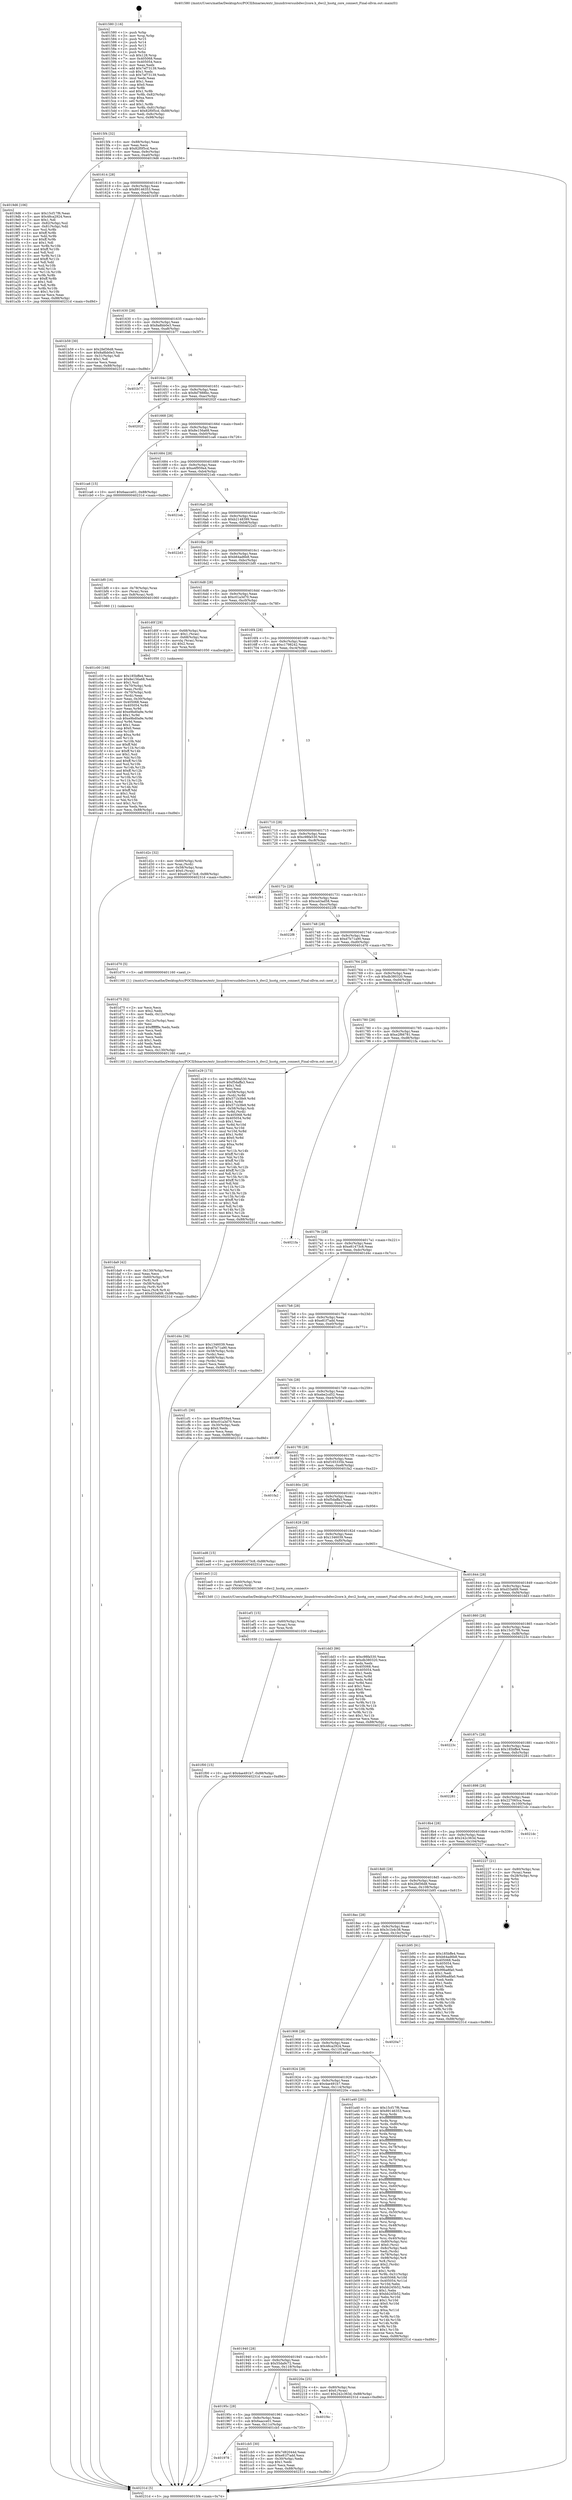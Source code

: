 digraph "0x401580" {
  label = "0x401580 (/mnt/c/Users/mathe/Desktop/tcc/POCII/binaries/extr_linuxdriversusbdwc2core.h_dwc2_hsotg_core_connect_Final-ollvm.out::main(0))"
  labelloc = "t"
  node[shape=record]

  Entry [label="",width=0.3,height=0.3,shape=circle,fillcolor=black,style=filled]
  "0x4015f4" [label="{
     0x4015f4 [32]\l
     | [instrs]\l
     &nbsp;&nbsp;0x4015f4 \<+6\>: mov -0x88(%rbp),%eax\l
     &nbsp;&nbsp;0x4015fa \<+2\>: mov %eax,%ecx\l
     &nbsp;&nbsp;0x4015fc \<+6\>: sub $0x82f0f5cd,%ecx\l
     &nbsp;&nbsp;0x401602 \<+6\>: mov %eax,-0x9c(%rbp)\l
     &nbsp;&nbsp;0x401608 \<+6\>: mov %ecx,-0xa0(%rbp)\l
     &nbsp;&nbsp;0x40160e \<+6\>: je 00000000004019d6 \<main+0x456\>\l
  }"]
  "0x4019d6" [label="{
     0x4019d6 [106]\l
     | [instrs]\l
     &nbsp;&nbsp;0x4019d6 \<+5\>: mov $0x15cf17f6,%eax\l
     &nbsp;&nbsp;0x4019db \<+5\>: mov $0x48ca2924,%ecx\l
     &nbsp;&nbsp;0x4019e0 \<+2\>: mov $0x1,%dl\l
     &nbsp;&nbsp;0x4019e2 \<+7\>: mov -0x82(%rbp),%sil\l
     &nbsp;&nbsp;0x4019e9 \<+7\>: mov -0x81(%rbp),%dil\l
     &nbsp;&nbsp;0x4019f0 \<+3\>: mov %sil,%r8b\l
     &nbsp;&nbsp;0x4019f3 \<+4\>: xor $0xff,%r8b\l
     &nbsp;&nbsp;0x4019f7 \<+3\>: mov %dil,%r9b\l
     &nbsp;&nbsp;0x4019fa \<+4\>: xor $0xff,%r9b\l
     &nbsp;&nbsp;0x4019fe \<+3\>: xor $0x1,%dl\l
     &nbsp;&nbsp;0x401a01 \<+3\>: mov %r8b,%r10b\l
     &nbsp;&nbsp;0x401a04 \<+4\>: and $0xff,%r10b\l
     &nbsp;&nbsp;0x401a08 \<+3\>: and %dl,%sil\l
     &nbsp;&nbsp;0x401a0b \<+3\>: mov %r9b,%r11b\l
     &nbsp;&nbsp;0x401a0e \<+4\>: and $0xff,%r11b\l
     &nbsp;&nbsp;0x401a12 \<+3\>: and %dl,%dil\l
     &nbsp;&nbsp;0x401a15 \<+3\>: or %sil,%r10b\l
     &nbsp;&nbsp;0x401a18 \<+3\>: or %dil,%r11b\l
     &nbsp;&nbsp;0x401a1b \<+3\>: xor %r11b,%r10b\l
     &nbsp;&nbsp;0x401a1e \<+3\>: or %r9b,%r8b\l
     &nbsp;&nbsp;0x401a21 \<+4\>: xor $0xff,%r8b\l
     &nbsp;&nbsp;0x401a25 \<+3\>: or $0x1,%dl\l
     &nbsp;&nbsp;0x401a28 \<+3\>: and %dl,%r8b\l
     &nbsp;&nbsp;0x401a2b \<+3\>: or %r8b,%r10b\l
     &nbsp;&nbsp;0x401a2e \<+4\>: test $0x1,%r10b\l
     &nbsp;&nbsp;0x401a32 \<+3\>: cmovne %ecx,%eax\l
     &nbsp;&nbsp;0x401a35 \<+6\>: mov %eax,-0x88(%rbp)\l
     &nbsp;&nbsp;0x401a3b \<+5\>: jmp 000000000040231d \<main+0xd9d\>\l
  }"]
  "0x401614" [label="{
     0x401614 [28]\l
     | [instrs]\l
     &nbsp;&nbsp;0x401614 \<+5\>: jmp 0000000000401619 \<main+0x99\>\l
     &nbsp;&nbsp;0x401619 \<+6\>: mov -0x9c(%rbp),%eax\l
     &nbsp;&nbsp;0x40161f \<+5\>: sub $0x89146353,%eax\l
     &nbsp;&nbsp;0x401624 \<+6\>: mov %eax,-0xa4(%rbp)\l
     &nbsp;&nbsp;0x40162a \<+6\>: je 0000000000401b59 \<main+0x5d9\>\l
  }"]
  "0x40231d" [label="{
     0x40231d [5]\l
     | [instrs]\l
     &nbsp;&nbsp;0x40231d \<+5\>: jmp 00000000004015f4 \<main+0x74\>\l
  }"]
  "0x401580" [label="{
     0x401580 [116]\l
     | [instrs]\l
     &nbsp;&nbsp;0x401580 \<+1\>: push %rbp\l
     &nbsp;&nbsp;0x401581 \<+3\>: mov %rsp,%rbp\l
     &nbsp;&nbsp;0x401584 \<+2\>: push %r15\l
     &nbsp;&nbsp;0x401586 \<+2\>: push %r14\l
     &nbsp;&nbsp;0x401588 \<+2\>: push %r13\l
     &nbsp;&nbsp;0x40158a \<+2\>: push %r12\l
     &nbsp;&nbsp;0x40158c \<+1\>: push %rbx\l
     &nbsp;&nbsp;0x40158d \<+7\>: sub $0x128,%rsp\l
     &nbsp;&nbsp;0x401594 \<+7\>: mov 0x405068,%eax\l
     &nbsp;&nbsp;0x40159b \<+7\>: mov 0x405054,%ecx\l
     &nbsp;&nbsp;0x4015a2 \<+2\>: mov %eax,%edx\l
     &nbsp;&nbsp;0x4015a4 \<+6\>: add $0x7ef73139,%edx\l
     &nbsp;&nbsp;0x4015aa \<+3\>: sub $0x1,%edx\l
     &nbsp;&nbsp;0x4015ad \<+6\>: sub $0x7ef73139,%edx\l
     &nbsp;&nbsp;0x4015b3 \<+3\>: imul %edx,%eax\l
     &nbsp;&nbsp;0x4015b6 \<+3\>: and $0x1,%eax\l
     &nbsp;&nbsp;0x4015b9 \<+3\>: cmp $0x0,%eax\l
     &nbsp;&nbsp;0x4015bc \<+4\>: sete %r8b\l
     &nbsp;&nbsp;0x4015c0 \<+4\>: and $0x1,%r8b\l
     &nbsp;&nbsp;0x4015c4 \<+7\>: mov %r8b,-0x82(%rbp)\l
     &nbsp;&nbsp;0x4015cb \<+3\>: cmp $0xa,%ecx\l
     &nbsp;&nbsp;0x4015ce \<+4\>: setl %r8b\l
     &nbsp;&nbsp;0x4015d2 \<+4\>: and $0x1,%r8b\l
     &nbsp;&nbsp;0x4015d6 \<+7\>: mov %r8b,-0x81(%rbp)\l
     &nbsp;&nbsp;0x4015dd \<+10\>: movl $0x82f0f5cd,-0x88(%rbp)\l
     &nbsp;&nbsp;0x4015e7 \<+6\>: mov %edi,-0x8c(%rbp)\l
     &nbsp;&nbsp;0x4015ed \<+7\>: mov %rsi,-0x98(%rbp)\l
  }"]
  Exit [label="",width=0.3,height=0.3,shape=circle,fillcolor=black,style=filled,peripheries=2]
  "0x401b59" [label="{
     0x401b59 [30]\l
     | [instrs]\l
     &nbsp;&nbsp;0x401b59 \<+5\>: mov $0x2fef36d8,%eax\l
     &nbsp;&nbsp;0x401b5e \<+5\>: mov $0x8a8bb0e3,%ecx\l
     &nbsp;&nbsp;0x401b63 \<+3\>: mov -0x31(%rbp),%dl\l
     &nbsp;&nbsp;0x401b66 \<+3\>: test $0x1,%dl\l
     &nbsp;&nbsp;0x401b69 \<+3\>: cmovne %ecx,%eax\l
     &nbsp;&nbsp;0x401b6c \<+6\>: mov %eax,-0x88(%rbp)\l
     &nbsp;&nbsp;0x401b72 \<+5\>: jmp 000000000040231d \<main+0xd9d\>\l
  }"]
  "0x401630" [label="{
     0x401630 [28]\l
     | [instrs]\l
     &nbsp;&nbsp;0x401630 \<+5\>: jmp 0000000000401635 \<main+0xb5\>\l
     &nbsp;&nbsp;0x401635 \<+6\>: mov -0x9c(%rbp),%eax\l
     &nbsp;&nbsp;0x40163b \<+5\>: sub $0x8a8bb0e3,%eax\l
     &nbsp;&nbsp;0x401640 \<+6\>: mov %eax,-0xa8(%rbp)\l
     &nbsp;&nbsp;0x401646 \<+6\>: je 0000000000401b77 \<main+0x5f7\>\l
  }"]
  "0x401f00" [label="{
     0x401f00 [15]\l
     | [instrs]\l
     &nbsp;&nbsp;0x401f00 \<+10\>: movl $0x4ae491b7,-0x88(%rbp)\l
     &nbsp;&nbsp;0x401f0a \<+5\>: jmp 000000000040231d \<main+0xd9d\>\l
  }"]
  "0x401b77" [label="{
     0x401b77\l
  }", style=dashed]
  "0x40164c" [label="{
     0x40164c [28]\l
     | [instrs]\l
     &nbsp;&nbsp;0x40164c \<+5\>: jmp 0000000000401651 \<main+0xd1\>\l
     &nbsp;&nbsp;0x401651 \<+6\>: mov -0x9c(%rbp),%eax\l
     &nbsp;&nbsp;0x401657 \<+5\>: sub $0x8d7888bc,%eax\l
     &nbsp;&nbsp;0x40165c \<+6\>: mov %eax,-0xac(%rbp)\l
     &nbsp;&nbsp;0x401662 \<+6\>: je 000000000040202f \<main+0xaaf\>\l
  }"]
  "0x401ef1" [label="{
     0x401ef1 [15]\l
     | [instrs]\l
     &nbsp;&nbsp;0x401ef1 \<+4\>: mov -0x60(%rbp),%rax\l
     &nbsp;&nbsp;0x401ef5 \<+3\>: mov (%rax),%rax\l
     &nbsp;&nbsp;0x401ef8 \<+3\>: mov %rax,%rdi\l
     &nbsp;&nbsp;0x401efb \<+5\>: call 0000000000401030 \<free@plt\>\l
     | [calls]\l
     &nbsp;&nbsp;0x401030 \{1\} (unknown)\l
  }"]
  "0x40202f" [label="{
     0x40202f\l
  }", style=dashed]
  "0x401668" [label="{
     0x401668 [28]\l
     | [instrs]\l
     &nbsp;&nbsp;0x401668 \<+5\>: jmp 000000000040166d \<main+0xed\>\l
     &nbsp;&nbsp;0x40166d \<+6\>: mov -0x9c(%rbp),%eax\l
     &nbsp;&nbsp;0x401673 \<+5\>: sub $0x8e156a68,%eax\l
     &nbsp;&nbsp;0x401678 \<+6\>: mov %eax,-0xb0(%rbp)\l
     &nbsp;&nbsp;0x40167e \<+6\>: je 0000000000401ca6 \<main+0x726\>\l
  }"]
  "0x401da9" [label="{
     0x401da9 [42]\l
     | [instrs]\l
     &nbsp;&nbsp;0x401da9 \<+6\>: mov -0x130(%rbp),%ecx\l
     &nbsp;&nbsp;0x401daf \<+3\>: imul %eax,%ecx\l
     &nbsp;&nbsp;0x401db2 \<+4\>: mov -0x60(%rbp),%r8\l
     &nbsp;&nbsp;0x401db6 \<+3\>: mov (%r8),%r8\l
     &nbsp;&nbsp;0x401db9 \<+4\>: mov -0x58(%rbp),%r9\l
     &nbsp;&nbsp;0x401dbd \<+3\>: movslq (%r9),%r9\l
     &nbsp;&nbsp;0x401dc0 \<+4\>: mov %ecx,(%r8,%r9,4)\l
     &nbsp;&nbsp;0x401dc4 \<+10\>: movl $0xd33afd9,-0x88(%rbp)\l
     &nbsp;&nbsp;0x401dce \<+5\>: jmp 000000000040231d \<main+0xd9d\>\l
  }"]
  "0x401ca6" [label="{
     0x401ca6 [15]\l
     | [instrs]\l
     &nbsp;&nbsp;0x401ca6 \<+10\>: movl $0x6aacce01,-0x88(%rbp)\l
     &nbsp;&nbsp;0x401cb0 \<+5\>: jmp 000000000040231d \<main+0xd9d\>\l
  }"]
  "0x401684" [label="{
     0x401684 [28]\l
     | [instrs]\l
     &nbsp;&nbsp;0x401684 \<+5\>: jmp 0000000000401689 \<main+0x109\>\l
     &nbsp;&nbsp;0x401689 \<+6\>: mov -0x9c(%rbp),%eax\l
     &nbsp;&nbsp;0x40168f \<+5\>: sub $0xa4f959a4,%eax\l
     &nbsp;&nbsp;0x401694 \<+6\>: mov %eax,-0xb4(%rbp)\l
     &nbsp;&nbsp;0x40169a \<+6\>: je 00000000004021eb \<main+0xc6b\>\l
  }"]
  "0x401d75" [label="{
     0x401d75 [52]\l
     | [instrs]\l
     &nbsp;&nbsp;0x401d75 \<+2\>: xor %ecx,%ecx\l
     &nbsp;&nbsp;0x401d77 \<+5\>: mov $0x2,%edx\l
     &nbsp;&nbsp;0x401d7c \<+6\>: mov %edx,-0x12c(%rbp)\l
     &nbsp;&nbsp;0x401d82 \<+1\>: cltd\l
     &nbsp;&nbsp;0x401d83 \<+6\>: mov -0x12c(%rbp),%esi\l
     &nbsp;&nbsp;0x401d89 \<+2\>: idiv %esi\l
     &nbsp;&nbsp;0x401d8b \<+6\>: imul $0xfffffffe,%edx,%edx\l
     &nbsp;&nbsp;0x401d91 \<+2\>: mov %ecx,%edi\l
     &nbsp;&nbsp;0x401d93 \<+2\>: sub %edx,%edi\l
     &nbsp;&nbsp;0x401d95 \<+2\>: mov %ecx,%edx\l
     &nbsp;&nbsp;0x401d97 \<+3\>: sub $0x1,%edx\l
     &nbsp;&nbsp;0x401d9a \<+2\>: add %edx,%edi\l
     &nbsp;&nbsp;0x401d9c \<+2\>: sub %edi,%ecx\l
     &nbsp;&nbsp;0x401d9e \<+6\>: mov %ecx,-0x130(%rbp)\l
     &nbsp;&nbsp;0x401da4 \<+5\>: call 0000000000401160 \<next_i\>\l
     | [calls]\l
     &nbsp;&nbsp;0x401160 \{1\} (/mnt/c/Users/mathe/Desktop/tcc/POCII/binaries/extr_linuxdriversusbdwc2core.h_dwc2_hsotg_core_connect_Final-ollvm.out::next_i)\l
  }"]
  "0x4021eb" [label="{
     0x4021eb\l
  }", style=dashed]
  "0x4016a0" [label="{
     0x4016a0 [28]\l
     | [instrs]\l
     &nbsp;&nbsp;0x4016a0 \<+5\>: jmp 00000000004016a5 \<main+0x125\>\l
     &nbsp;&nbsp;0x4016a5 \<+6\>: mov -0x9c(%rbp),%eax\l
     &nbsp;&nbsp;0x4016ab \<+5\>: sub $0xb2148399,%eax\l
     &nbsp;&nbsp;0x4016b0 \<+6\>: mov %eax,-0xb8(%rbp)\l
     &nbsp;&nbsp;0x4016b6 \<+6\>: je 00000000004022d3 \<main+0xd53\>\l
  }"]
  "0x401d2c" [label="{
     0x401d2c [32]\l
     | [instrs]\l
     &nbsp;&nbsp;0x401d2c \<+4\>: mov -0x60(%rbp),%rdi\l
     &nbsp;&nbsp;0x401d30 \<+3\>: mov %rax,(%rdi)\l
     &nbsp;&nbsp;0x401d33 \<+4\>: mov -0x58(%rbp),%rax\l
     &nbsp;&nbsp;0x401d37 \<+6\>: movl $0x0,(%rax)\l
     &nbsp;&nbsp;0x401d3d \<+10\>: movl $0xe81473c8,-0x88(%rbp)\l
     &nbsp;&nbsp;0x401d47 \<+5\>: jmp 000000000040231d \<main+0xd9d\>\l
  }"]
  "0x4022d3" [label="{
     0x4022d3\l
  }", style=dashed]
  "0x4016bc" [label="{
     0x4016bc [28]\l
     | [instrs]\l
     &nbsp;&nbsp;0x4016bc \<+5\>: jmp 00000000004016c1 \<main+0x141\>\l
     &nbsp;&nbsp;0x4016c1 \<+6\>: mov -0x9c(%rbp),%eax\l
     &nbsp;&nbsp;0x4016c7 \<+5\>: sub $0xb64ad6b8,%eax\l
     &nbsp;&nbsp;0x4016cc \<+6\>: mov %eax,-0xbc(%rbp)\l
     &nbsp;&nbsp;0x4016d2 \<+6\>: je 0000000000401bf0 \<main+0x670\>\l
  }"]
  "0x401978" [label="{
     0x401978\l
  }", style=dashed]
  "0x401bf0" [label="{
     0x401bf0 [16]\l
     | [instrs]\l
     &nbsp;&nbsp;0x401bf0 \<+4\>: mov -0x78(%rbp),%rax\l
     &nbsp;&nbsp;0x401bf4 \<+3\>: mov (%rax),%rax\l
     &nbsp;&nbsp;0x401bf7 \<+4\>: mov 0x8(%rax),%rdi\l
     &nbsp;&nbsp;0x401bfb \<+5\>: call 0000000000401060 \<atoi@plt\>\l
     | [calls]\l
     &nbsp;&nbsp;0x401060 \{1\} (unknown)\l
  }"]
  "0x4016d8" [label="{
     0x4016d8 [28]\l
     | [instrs]\l
     &nbsp;&nbsp;0x4016d8 \<+5\>: jmp 00000000004016dd \<main+0x15d\>\l
     &nbsp;&nbsp;0x4016dd \<+6\>: mov -0x9c(%rbp),%eax\l
     &nbsp;&nbsp;0x4016e3 \<+5\>: sub $0xc01a3d70,%eax\l
     &nbsp;&nbsp;0x4016e8 \<+6\>: mov %eax,-0xc0(%rbp)\l
     &nbsp;&nbsp;0x4016ee \<+6\>: je 0000000000401d0f \<main+0x78f\>\l
  }"]
  "0x401cb5" [label="{
     0x401cb5 [30]\l
     | [instrs]\l
     &nbsp;&nbsp;0x401cb5 \<+5\>: mov $0x7d82044d,%eax\l
     &nbsp;&nbsp;0x401cba \<+5\>: mov $0xe81f7add,%ecx\l
     &nbsp;&nbsp;0x401cbf \<+3\>: mov -0x30(%rbp),%edx\l
     &nbsp;&nbsp;0x401cc2 \<+3\>: cmp $0x1,%edx\l
     &nbsp;&nbsp;0x401cc5 \<+3\>: cmovl %ecx,%eax\l
     &nbsp;&nbsp;0x401cc8 \<+6\>: mov %eax,-0x88(%rbp)\l
     &nbsp;&nbsp;0x401cce \<+5\>: jmp 000000000040231d \<main+0xd9d\>\l
  }"]
  "0x401d0f" [label="{
     0x401d0f [29]\l
     | [instrs]\l
     &nbsp;&nbsp;0x401d0f \<+4\>: mov -0x68(%rbp),%rax\l
     &nbsp;&nbsp;0x401d13 \<+6\>: movl $0x1,(%rax)\l
     &nbsp;&nbsp;0x401d19 \<+4\>: mov -0x68(%rbp),%rax\l
     &nbsp;&nbsp;0x401d1d \<+3\>: movslq (%rax),%rax\l
     &nbsp;&nbsp;0x401d20 \<+4\>: shl $0x2,%rax\l
     &nbsp;&nbsp;0x401d24 \<+3\>: mov %rax,%rdi\l
     &nbsp;&nbsp;0x401d27 \<+5\>: call 0000000000401050 \<malloc@plt\>\l
     | [calls]\l
     &nbsp;&nbsp;0x401050 \{1\} (unknown)\l
  }"]
  "0x4016f4" [label="{
     0x4016f4 [28]\l
     | [instrs]\l
     &nbsp;&nbsp;0x4016f4 \<+5\>: jmp 00000000004016f9 \<main+0x179\>\l
     &nbsp;&nbsp;0x4016f9 \<+6\>: mov -0x9c(%rbp),%eax\l
     &nbsp;&nbsp;0x4016ff \<+5\>: sub $0xc1798242,%eax\l
     &nbsp;&nbsp;0x401704 \<+6\>: mov %eax,-0xc4(%rbp)\l
     &nbsp;&nbsp;0x40170a \<+6\>: je 0000000000402085 \<main+0xb05\>\l
  }"]
  "0x40195c" [label="{
     0x40195c [28]\l
     | [instrs]\l
     &nbsp;&nbsp;0x40195c \<+5\>: jmp 0000000000401961 \<main+0x3e1\>\l
     &nbsp;&nbsp;0x401961 \<+6\>: mov -0x9c(%rbp),%eax\l
     &nbsp;&nbsp;0x401967 \<+5\>: sub $0x6aacce01,%eax\l
     &nbsp;&nbsp;0x40196c \<+6\>: mov %eax,-0x11c(%rbp)\l
     &nbsp;&nbsp;0x401972 \<+6\>: je 0000000000401cb5 \<main+0x735\>\l
  }"]
  "0x402085" [label="{
     0x402085\l
  }", style=dashed]
  "0x401710" [label="{
     0x401710 [28]\l
     | [instrs]\l
     &nbsp;&nbsp;0x401710 \<+5\>: jmp 0000000000401715 \<main+0x195\>\l
     &nbsp;&nbsp;0x401715 \<+6\>: mov -0x9c(%rbp),%eax\l
     &nbsp;&nbsp;0x40171b \<+5\>: sub $0xc98fa530,%eax\l
     &nbsp;&nbsp;0x401720 \<+6\>: mov %eax,-0xc8(%rbp)\l
     &nbsp;&nbsp;0x401726 \<+6\>: je 00000000004022b1 \<main+0xd31\>\l
  }"]
  "0x401f4c" [label="{
     0x401f4c\l
  }", style=dashed]
  "0x4022b1" [label="{
     0x4022b1\l
  }", style=dashed]
  "0x40172c" [label="{
     0x40172c [28]\l
     | [instrs]\l
     &nbsp;&nbsp;0x40172c \<+5\>: jmp 0000000000401731 \<main+0x1b1\>\l
     &nbsp;&nbsp;0x401731 \<+6\>: mov -0x9c(%rbp),%eax\l
     &nbsp;&nbsp;0x401737 \<+5\>: sub $0xca43ad58,%eax\l
     &nbsp;&nbsp;0x40173c \<+6\>: mov %eax,-0xcc(%rbp)\l
     &nbsp;&nbsp;0x401742 \<+6\>: je 00000000004022f8 \<main+0xd78\>\l
  }"]
  "0x401940" [label="{
     0x401940 [28]\l
     | [instrs]\l
     &nbsp;&nbsp;0x401940 \<+5\>: jmp 0000000000401945 \<main+0x3c5\>\l
     &nbsp;&nbsp;0x401945 \<+6\>: mov -0x9c(%rbp),%eax\l
     &nbsp;&nbsp;0x40194b \<+5\>: sub $0x55da9c72,%eax\l
     &nbsp;&nbsp;0x401950 \<+6\>: mov %eax,-0x118(%rbp)\l
     &nbsp;&nbsp;0x401956 \<+6\>: je 0000000000401f4c \<main+0x9cc\>\l
  }"]
  "0x4022f8" [label="{
     0x4022f8\l
  }", style=dashed]
  "0x401748" [label="{
     0x401748 [28]\l
     | [instrs]\l
     &nbsp;&nbsp;0x401748 \<+5\>: jmp 000000000040174d \<main+0x1cd\>\l
     &nbsp;&nbsp;0x40174d \<+6\>: mov -0x9c(%rbp),%eax\l
     &nbsp;&nbsp;0x401753 \<+5\>: sub $0xd7b71a90,%eax\l
     &nbsp;&nbsp;0x401758 \<+6\>: mov %eax,-0xd0(%rbp)\l
     &nbsp;&nbsp;0x40175e \<+6\>: je 0000000000401d70 \<main+0x7f0\>\l
  }"]
  "0x40220e" [label="{
     0x40220e [25]\l
     | [instrs]\l
     &nbsp;&nbsp;0x40220e \<+4\>: mov -0x80(%rbp),%rax\l
     &nbsp;&nbsp;0x402212 \<+6\>: movl $0x0,(%rax)\l
     &nbsp;&nbsp;0x402218 \<+10\>: movl $0x242c363d,-0x88(%rbp)\l
     &nbsp;&nbsp;0x402222 \<+5\>: jmp 000000000040231d \<main+0xd9d\>\l
  }"]
  "0x401d70" [label="{
     0x401d70 [5]\l
     | [instrs]\l
     &nbsp;&nbsp;0x401d70 \<+5\>: call 0000000000401160 \<next_i\>\l
     | [calls]\l
     &nbsp;&nbsp;0x401160 \{1\} (/mnt/c/Users/mathe/Desktop/tcc/POCII/binaries/extr_linuxdriversusbdwc2core.h_dwc2_hsotg_core_connect_Final-ollvm.out::next_i)\l
  }"]
  "0x401764" [label="{
     0x401764 [28]\l
     | [instrs]\l
     &nbsp;&nbsp;0x401764 \<+5\>: jmp 0000000000401769 \<main+0x1e9\>\l
     &nbsp;&nbsp;0x401769 \<+6\>: mov -0x9c(%rbp),%eax\l
     &nbsp;&nbsp;0x40176f \<+5\>: sub $0xdb380320,%eax\l
     &nbsp;&nbsp;0x401774 \<+6\>: mov %eax,-0xd4(%rbp)\l
     &nbsp;&nbsp;0x40177a \<+6\>: je 0000000000401e29 \<main+0x8a9\>\l
  }"]
  "0x401c00" [label="{
     0x401c00 [166]\l
     | [instrs]\l
     &nbsp;&nbsp;0x401c00 \<+5\>: mov $0x185bffe4,%ecx\l
     &nbsp;&nbsp;0x401c05 \<+5\>: mov $0x8e156a68,%edx\l
     &nbsp;&nbsp;0x401c0a \<+3\>: mov $0x1,%sil\l
     &nbsp;&nbsp;0x401c0d \<+4\>: mov -0x70(%rbp),%rdi\l
     &nbsp;&nbsp;0x401c11 \<+2\>: mov %eax,(%rdi)\l
     &nbsp;&nbsp;0x401c13 \<+4\>: mov -0x70(%rbp),%rdi\l
     &nbsp;&nbsp;0x401c17 \<+2\>: mov (%rdi),%eax\l
     &nbsp;&nbsp;0x401c19 \<+3\>: mov %eax,-0x30(%rbp)\l
     &nbsp;&nbsp;0x401c1c \<+7\>: mov 0x405068,%eax\l
     &nbsp;&nbsp;0x401c23 \<+8\>: mov 0x405054,%r8d\l
     &nbsp;&nbsp;0x401c2b \<+3\>: mov %eax,%r9d\l
     &nbsp;&nbsp;0x401c2e \<+7\>: add $0xe9bd0a9e,%r9d\l
     &nbsp;&nbsp;0x401c35 \<+4\>: sub $0x1,%r9d\l
     &nbsp;&nbsp;0x401c39 \<+7\>: sub $0xe9bd0a9e,%r9d\l
     &nbsp;&nbsp;0x401c40 \<+4\>: imul %r9d,%eax\l
     &nbsp;&nbsp;0x401c44 \<+3\>: and $0x1,%eax\l
     &nbsp;&nbsp;0x401c47 \<+3\>: cmp $0x0,%eax\l
     &nbsp;&nbsp;0x401c4a \<+4\>: sete %r10b\l
     &nbsp;&nbsp;0x401c4e \<+4\>: cmp $0xa,%r8d\l
     &nbsp;&nbsp;0x401c52 \<+4\>: setl %r11b\l
     &nbsp;&nbsp;0x401c56 \<+3\>: mov %r10b,%bl\l
     &nbsp;&nbsp;0x401c59 \<+3\>: xor $0xff,%bl\l
     &nbsp;&nbsp;0x401c5c \<+3\>: mov %r11b,%r14b\l
     &nbsp;&nbsp;0x401c5f \<+4\>: xor $0xff,%r14b\l
     &nbsp;&nbsp;0x401c63 \<+4\>: xor $0x1,%sil\l
     &nbsp;&nbsp;0x401c67 \<+3\>: mov %bl,%r15b\l
     &nbsp;&nbsp;0x401c6a \<+4\>: and $0xff,%r15b\l
     &nbsp;&nbsp;0x401c6e \<+3\>: and %sil,%r10b\l
     &nbsp;&nbsp;0x401c71 \<+3\>: mov %r14b,%r12b\l
     &nbsp;&nbsp;0x401c74 \<+4\>: and $0xff,%r12b\l
     &nbsp;&nbsp;0x401c78 \<+3\>: and %sil,%r11b\l
     &nbsp;&nbsp;0x401c7b \<+3\>: or %r10b,%r15b\l
     &nbsp;&nbsp;0x401c7e \<+3\>: or %r11b,%r12b\l
     &nbsp;&nbsp;0x401c81 \<+3\>: xor %r12b,%r15b\l
     &nbsp;&nbsp;0x401c84 \<+3\>: or %r14b,%bl\l
     &nbsp;&nbsp;0x401c87 \<+3\>: xor $0xff,%bl\l
     &nbsp;&nbsp;0x401c8a \<+4\>: or $0x1,%sil\l
     &nbsp;&nbsp;0x401c8e \<+3\>: and %sil,%bl\l
     &nbsp;&nbsp;0x401c91 \<+3\>: or %bl,%r15b\l
     &nbsp;&nbsp;0x401c94 \<+4\>: test $0x1,%r15b\l
     &nbsp;&nbsp;0x401c98 \<+3\>: cmovne %edx,%ecx\l
     &nbsp;&nbsp;0x401c9b \<+6\>: mov %ecx,-0x88(%rbp)\l
     &nbsp;&nbsp;0x401ca1 \<+5\>: jmp 000000000040231d \<main+0xd9d\>\l
  }"]
  "0x401e29" [label="{
     0x401e29 [173]\l
     | [instrs]\l
     &nbsp;&nbsp;0x401e29 \<+5\>: mov $0xc98fa530,%eax\l
     &nbsp;&nbsp;0x401e2e \<+5\>: mov $0xf5daffa3,%ecx\l
     &nbsp;&nbsp;0x401e33 \<+2\>: mov $0x1,%dl\l
     &nbsp;&nbsp;0x401e35 \<+2\>: xor %esi,%esi\l
     &nbsp;&nbsp;0x401e37 \<+4\>: mov -0x58(%rbp),%rdi\l
     &nbsp;&nbsp;0x401e3b \<+3\>: mov (%rdi),%r8d\l
     &nbsp;&nbsp;0x401e3e \<+7\>: add $0x571b3fe9,%r8d\l
     &nbsp;&nbsp;0x401e45 \<+4\>: add $0x1,%r8d\l
     &nbsp;&nbsp;0x401e49 \<+7\>: sub $0x571b3fe9,%r8d\l
     &nbsp;&nbsp;0x401e50 \<+4\>: mov -0x58(%rbp),%rdi\l
     &nbsp;&nbsp;0x401e54 \<+3\>: mov %r8d,(%rdi)\l
     &nbsp;&nbsp;0x401e57 \<+8\>: mov 0x405068,%r8d\l
     &nbsp;&nbsp;0x401e5f \<+8\>: mov 0x405054,%r9d\l
     &nbsp;&nbsp;0x401e67 \<+3\>: sub $0x1,%esi\l
     &nbsp;&nbsp;0x401e6a \<+3\>: mov %r8d,%r10d\l
     &nbsp;&nbsp;0x401e6d \<+3\>: add %esi,%r10d\l
     &nbsp;&nbsp;0x401e70 \<+4\>: imul %r10d,%r8d\l
     &nbsp;&nbsp;0x401e74 \<+4\>: and $0x1,%r8d\l
     &nbsp;&nbsp;0x401e78 \<+4\>: cmp $0x0,%r8d\l
     &nbsp;&nbsp;0x401e7c \<+4\>: sete %r11b\l
     &nbsp;&nbsp;0x401e80 \<+4\>: cmp $0xa,%r9d\l
     &nbsp;&nbsp;0x401e84 \<+3\>: setl %bl\l
     &nbsp;&nbsp;0x401e87 \<+3\>: mov %r11b,%r14b\l
     &nbsp;&nbsp;0x401e8a \<+4\>: xor $0xff,%r14b\l
     &nbsp;&nbsp;0x401e8e \<+3\>: mov %bl,%r15b\l
     &nbsp;&nbsp;0x401e91 \<+4\>: xor $0xff,%r15b\l
     &nbsp;&nbsp;0x401e95 \<+3\>: xor $0x1,%dl\l
     &nbsp;&nbsp;0x401e98 \<+3\>: mov %r14b,%r12b\l
     &nbsp;&nbsp;0x401e9b \<+4\>: and $0xff,%r12b\l
     &nbsp;&nbsp;0x401e9f \<+3\>: and %dl,%r11b\l
     &nbsp;&nbsp;0x401ea2 \<+3\>: mov %r15b,%r13b\l
     &nbsp;&nbsp;0x401ea5 \<+4\>: and $0xff,%r13b\l
     &nbsp;&nbsp;0x401ea9 \<+2\>: and %dl,%bl\l
     &nbsp;&nbsp;0x401eab \<+3\>: or %r11b,%r12b\l
     &nbsp;&nbsp;0x401eae \<+3\>: or %bl,%r13b\l
     &nbsp;&nbsp;0x401eb1 \<+3\>: xor %r13b,%r12b\l
     &nbsp;&nbsp;0x401eb4 \<+3\>: or %r15b,%r14b\l
     &nbsp;&nbsp;0x401eb7 \<+4\>: xor $0xff,%r14b\l
     &nbsp;&nbsp;0x401ebb \<+3\>: or $0x1,%dl\l
     &nbsp;&nbsp;0x401ebe \<+3\>: and %dl,%r14b\l
     &nbsp;&nbsp;0x401ec1 \<+3\>: or %r14b,%r12b\l
     &nbsp;&nbsp;0x401ec4 \<+4\>: test $0x1,%r12b\l
     &nbsp;&nbsp;0x401ec8 \<+3\>: cmovne %ecx,%eax\l
     &nbsp;&nbsp;0x401ecb \<+6\>: mov %eax,-0x88(%rbp)\l
     &nbsp;&nbsp;0x401ed1 \<+5\>: jmp 000000000040231d \<main+0xd9d\>\l
  }"]
  "0x401780" [label="{
     0x401780 [28]\l
     | [instrs]\l
     &nbsp;&nbsp;0x401780 \<+5\>: jmp 0000000000401785 \<main+0x205\>\l
     &nbsp;&nbsp;0x401785 \<+6\>: mov -0x9c(%rbp),%eax\l
     &nbsp;&nbsp;0x40178b \<+5\>: sub $0xe2f66781,%eax\l
     &nbsp;&nbsp;0x401790 \<+6\>: mov %eax,-0xd8(%rbp)\l
     &nbsp;&nbsp;0x401796 \<+6\>: je 00000000004021fa \<main+0xc7a\>\l
  }"]
  "0x401924" [label="{
     0x401924 [28]\l
     | [instrs]\l
     &nbsp;&nbsp;0x401924 \<+5\>: jmp 0000000000401929 \<main+0x3a9\>\l
     &nbsp;&nbsp;0x401929 \<+6\>: mov -0x9c(%rbp),%eax\l
     &nbsp;&nbsp;0x40192f \<+5\>: sub $0x4ae491b7,%eax\l
     &nbsp;&nbsp;0x401934 \<+6\>: mov %eax,-0x114(%rbp)\l
     &nbsp;&nbsp;0x40193a \<+6\>: je 000000000040220e \<main+0xc8e\>\l
  }"]
  "0x4021fa" [label="{
     0x4021fa\l
  }", style=dashed]
  "0x40179c" [label="{
     0x40179c [28]\l
     | [instrs]\l
     &nbsp;&nbsp;0x40179c \<+5\>: jmp 00000000004017a1 \<main+0x221\>\l
     &nbsp;&nbsp;0x4017a1 \<+6\>: mov -0x9c(%rbp),%eax\l
     &nbsp;&nbsp;0x4017a7 \<+5\>: sub $0xe81473c8,%eax\l
     &nbsp;&nbsp;0x4017ac \<+6\>: mov %eax,-0xdc(%rbp)\l
     &nbsp;&nbsp;0x4017b2 \<+6\>: je 0000000000401d4c \<main+0x7cc\>\l
  }"]
  "0x401a40" [label="{
     0x401a40 [281]\l
     | [instrs]\l
     &nbsp;&nbsp;0x401a40 \<+5\>: mov $0x15cf17f6,%eax\l
     &nbsp;&nbsp;0x401a45 \<+5\>: mov $0x89146353,%ecx\l
     &nbsp;&nbsp;0x401a4a \<+3\>: mov %rsp,%rdx\l
     &nbsp;&nbsp;0x401a4d \<+4\>: add $0xfffffffffffffff0,%rdx\l
     &nbsp;&nbsp;0x401a51 \<+3\>: mov %rdx,%rsp\l
     &nbsp;&nbsp;0x401a54 \<+4\>: mov %rdx,-0x80(%rbp)\l
     &nbsp;&nbsp;0x401a58 \<+3\>: mov %rsp,%rdx\l
     &nbsp;&nbsp;0x401a5b \<+4\>: add $0xfffffffffffffff0,%rdx\l
     &nbsp;&nbsp;0x401a5f \<+3\>: mov %rdx,%rsp\l
     &nbsp;&nbsp;0x401a62 \<+3\>: mov %rsp,%rsi\l
     &nbsp;&nbsp;0x401a65 \<+4\>: add $0xfffffffffffffff0,%rsi\l
     &nbsp;&nbsp;0x401a69 \<+3\>: mov %rsi,%rsp\l
     &nbsp;&nbsp;0x401a6c \<+4\>: mov %rsi,-0x78(%rbp)\l
     &nbsp;&nbsp;0x401a70 \<+3\>: mov %rsp,%rsi\l
     &nbsp;&nbsp;0x401a73 \<+4\>: add $0xfffffffffffffff0,%rsi\l
     &nbsp;&nbsp;0x401a77 \<+3\>: mov %rsi,%rsp\l
     &nbsp;&nbsp;0x401a7a \<+4\>: mov %rsi,-0x70(%rbp)\l
     &nbsp;&nbsp;0x401a7e \<+3\>: mov %rsp,%rsi\l
     &nbsp;&nbsp;0x401a81 \<+4\>: add $0xfffffffffffffff0,%rsi\l
     &nbsp;&nbsp;0x401a85 \<+3\>: mov %rsi,%rsp\l
     &nbsp;&nbsp;0x401a88 \<+4\>: mov %rsi,-0x68(%rbp)\l
     &nbsp;&nbsp;0x401a8c \<+3\>: mov %rsp,%rsi\l
     &nbsp;&nbsp;0x401a8f \<+4\>: add $0xfffffffffffffff0,%rsi\l
     &nbsp;&nbsp;0x401a93 \<+3\>: mov %rsi,%rsp\l
     &nbsp;&nbsp;0x401a96 \<+4\>: mov %rsi,-0x60(%rbp)\l
     &nbsp;&nbsp;0x401a9a \<+3\>: mov %rsp,%rsi\l
     &nbsp;&nbsp;0x401a9d \<+4\>: add $0xfffffffffffffff0,%rsi\l
     &nbsp;&nbsp;0x401aa1 \<+3\>: mov %rsi,%rsp\l
     &nbsp;&nbsp;0x401aa4 \<+4\>: mov %rsi,-0x58(%rbp)\l
     &nbsp;&nbsp;0x401aa8 \<+3\>: mov %rsp,%rsi\l
     &nbsp;&nbsp;0x401aab \<+4\>: add $0xfffffffffffffff0,%rsi\l
     &nbsp;&nbsp;0x401aaf \<+3\>: mov %rsi,%rsp\l
     &nbsp;&nbsp;0x401ab2 \<+4\>: mov %rsi,-0x50(%rbp)\l
     &nbsp;&nbsp;0x401ab6 \<+3\>: mov %rsp,%rsi\l
     &nbsp;&nbsp;0x401ab9 \<+4\>: add $0xfffffffffffffff0,%rsi\l
     &nbsp;&nbsp;0x401abd \<+3\>: mov %rsi,%rsp\l
     &nbsp;&nbsp;0x401ac0 \<+4\>: mov %rsi,-0x48(%rbp)\l
     &nbsp;&nbsp;0x401ac4 \<+3\>: mov %rsp,%rsi\l
     &nbsp;&nbsp;0x401ac7 \<+4\>: add $0xfffffffffffffff0,%rsi\l
     &nbsp;&nbsp;0x401acb \<+3\>: mov %rsi,%rsp\l
     &nbsp;&nbsp;0x401ace \<+4\>: mov %rsi,-0x40(%rbp)\l
     &nbsp;&nbsp;0x401ad2 \<+4\>: mov -0x80(%rbp),%rsi\l
     &nbsp;&nbsp;0x401ad6 \<+6\>: movl $0x0,(%rsi)\l
     &nbsp;&nbsp;0x401adc \<+6\>: mov -0x8c(%rbp),%edi\l
     &nbsp;&nbsp;0x401ae2 \<+2\>: mov %edi,(%rdx)\l
     &nbsp;&nbsp;0x401ae4 \<+4\>: mov -0x78(%rbp),%rsi\l
     &nbsp;&nbsp;0x401ae8 \<+7\>: mov -0x98(%rbp),%r8\l
     &nbsp;&nbsp;0x401aef \<+3\>: mov %r8,(%rsi)\l
     &nbsp;&nbsp;0x401af2 \<+3\>: cmpl $0x2,(%rdx)\l
     &nbsp;&nbsp;0x401af5 \<+4\>: setne %r9b\l
     &nbsp;&nbsp;0x401af9 \<+4\>: and $0x1,%r9b\l
     &nbsp;&nbsp;0x401afd \<+4\>: mov %r9b,-0x31(%rbp)\l
     &nbsp;&nbsp;0x401b01 \<+8\>: mov 0x405068,%r10d\l
     &nbsp;&nbsp;0x401b09 \<+8\>: mov 0x405054,%r11d\l
     &nbsp;&nbsp;0x401b11 \<+3\>: mov %r10d,%ebx\l
     &nbsp;&nbsp;0x401b14 \<+6\>: add $0xbb245b52,%ebx\l
     &nbsp;&nbsp;0x401b1a \<+3\>: sub $0x1,%ebx\l
     &nbsp;&nbsp;0x401b1d \<+6\>: sub $0xbb245b52,%ebx\l
     &nbsp;&nbsp;0x401b23 \<+4\>: imul %ebx,%r10d\l
     &nbsp;&nbsp;0x401b27 \<+4\>: and $0x1,%r10d\l
     &nbsp;&nbsp;0x401b2b \<+4\>: cmp $0x0,%r10d\l
     &nbsp;&nbsp;0x401b2f \<+4\>: sete %r9b\l
     &nbsp;&nbsp;0x401b33 \<+4\>: cmp $0xa,%r11d\l
     &nbsp;&nbsp;0x401b37 \<+4\>: setl %r14b\l
     &nbsp;&nbsp;0x401b3b \<+3\>: mov %r9b,%r15b\l
     &nbsp;&nbsp;0x401b3e \<+3\>: and %r14b,%r15b\l
     &nbsp;&nbsp;0x401b41 \<+3\>: xor %r14b,%r9b\l
     &nbsp;&nbsp;0x401b44 \<+3\>: or %r9b,%r15b\l
     &nbsp;&nbsp;0x401b47 \<+4\>: test $0x1,%r15b\l
     &nbsp;&nbsp;0x401b4b \<+3\>: cmovne %ecx,%eax\l
     &nbsp;&nbsp;0x401b4e \<+6\>: mov %eax,-0x88(%rbp)\l
     &nbsp;&nbsp;0x401b54 \<+5\>: jmp 000000000040231d \<main+0xd9d\>\l
  }"]
  "0x401d4c" [label="{
     0x401d4c [36]\l
     | [instrs]\l
     &nbsp;&nbsp;0x401d4c \<+5\>: mov $0x1346039,%eax\l
     &nbsp;&nbsp;0x401d51 \<+5\>: mov $0xd7b71a90,%ecx\l
     &nbsp;&nbsp;0x401d56 \<+4\>: mov -0x58(%rbp),%rdx\l
     &nbsp;&nbsp;0x401d5a \<+2\>: mov (%rdx),%esi\l
     &nbsp;&nbsp;0x401d5c \<+4\>: mov -0x68(%rbp),%rdx\l
     &nbsp;&nbsp;0x401d60 \<+2\>: cmp (%rdx),%esi\l
     &nbsp;&nbsp;0x401d62 \<+3\>: cmovl %ecx,%eax\l
     &nbsp;&nbsp;0x401d65 \<+6\>: mov %eax,-0x88(%rbp)\l
     &nbsp;&nbsp;0x401d6b \<+5\>: jmp 000000000040231d \<main+0xd9d\>\l
  }"]
  "0x4017b8" [label="{
     0x4017b8 [28]\l
     | [instrs]\l
     &nbsp;&nbsp;0x4017b8 \<+5\>: jmp 00000000004017bd \<main+0x23d\>\l
     &nbsp;&nbsp;0x4017bd \<+6\>: mov -0x9c(%rbp),%eax\l
     &nbsp;&nbsp;0x4017c3 \<+5\>: sub $0xe81f7add,%eax\l
     &nbsp;&nbsp;0x4017c8 \<+6\>: mov %eax,-0xe0(%rbp)\l
     &nbsp;&nbsp;0x4017ce \<+6\>: je 0000000000401cf1 \<main+0x771\>\l
  }"]
  "0x401908" [label="{
     0x401908 [28]\l
     | [instrs]\l
     &nbsp;&nbsp;0x401908 \<+5\>: jmp 000000000040190d \<main+0x38d\>\l
     &nbsp;&nbsp;0x40190d \<+6\>: mov -0x9c(%rbp),%eax\l
     &nbsp;&nbsp;0x401913 \<+5\>: sub $0x48ca2924,%eax\l
     &nbsp;&nbsp;0x401918 \<+6\>: mov %eax,-0x110(%rbp)\l
     &nbsp;&nbsp;0x40191e \<+6\>: je 0000000000401a40 \<main+0x4c0\>\l
  }"]
  "0x401cf1" [label="{
     0x401cf1 [30]\l
     | [instrs]\l
     &nbsp;&nbsp;0x401cf1 \<+5\>: mov $0xa4f959a4,%eax\l
     &nbsp;&nbsp;0x401cf6 \<+5\>: mov $0xc01a3d70,%ecx\l
     &nbsp;&nbsp;0x401cfb \<+3\>: mov -0x30(%rbp),%edx\l
     &nbsp;&nbsp;0x401cfe \<+3\>: cmp $0x0,%edx\l
     &nbsp;&nbsp;0x401d01 \<+3\>: cmove %ecx,%eax\l
     &nbsp;&nbsp;0x401d04 \<+6\>: mov %eax,-0x88(%rbp)\l
     &nbsp;&nbsp;0x401d0a \<+5\>: jmp 000000000040231d \<main+0xd9d\>\l
  }"]
  "0x4017d4" [label="{
     0x4017d4 [28]\l
     | [instrs]\l
     &nbsp;&nbsp;0x4017d4 \<+5\>: jmp 00000000004017d9 \<main+0x259\>\l
     &nbsp;&nbsp;0x4017d9 \<+6\>: mov -0x9c(%rbp),%eax\l
     &nbsp;&nbsp;0x4017df \<+5\>: sub $0xebe2cd52,%eax\l
     &nbsp;&nbsp;0x4017e4 \<+6\>: mov %eax,-0xe4(%rbp)\l
     &nbsp;&nbsp;0x4017ea \<+6\>: je 0000000000401f0f \<main+0x98f\>\l
  }"]
  "0x4020a7" [label="{
     0x4020a7\l
  }", style=dashed]
  "0x401f0f" [label="{
     0x401f0f\l
  }", style=dashed]
  "0x4017f0" [label="{
     0x4017f0 [28]\l
     | [instrs]\l
     &nbsp;&nbsp;0x4017f0 \<+5\>: jmp 00000000004017f5 \<main+0x275\>\l
     &nbsp;&nbsp;0x4017f5 \<+6\>: mov -0x9c(%rbp),%eax\l
     &nbsp;&nbsp;0x4017fb \<+5\>: sub $0xf165335b,%eax\l
     &nbsp;&nbsp;0x401800 \<+6\>: mov %eax,-0xe8(%rbp)\l
     &nbsp;&nbsp;0x401806 \<+6\>: je 0000000000401fa2 \<main+0xa22\>\l
  }"]
  "0x4018ec" [label="{
     0x4018ec [28]\l
     | [instrs]\l
     &nbsp;&nbsp;0x4018ec \<+5\>: jmp 00000000004018f1 \<main+0x371\>\l
     &nbsp;&nbsp;0x4018f1 \<+6\>: mov -0x9c(%rbp),%eax\l
     &nbsp;&nbsp;0x4018f7 \<+5\>: sub $0x3c1b4c38,%eax\l
     &nbsp;&nbsp;0x4018fc \<+6\>: mov %eax,-0x10c(%rbp)\l
     &nbsp;&nbsp;0x401902 \<+6\>: je 00000000004020a7 \<main+0xb27\>\l
  }"]
  "0x401fa2" [label="{
     0x401fa2\l
  }", style=dashed]
  "0x40180c" [label="{
     0x40180c [28]\l
     | [instrs]\l
     &nbsp;&nbsp;0x40180c \<+5\>: jmp 0000000000401811 \<main+0x291\>\l
     &nbsp;&nbsp;0x401811 \<+6\>: mov -0x9c(%rbp),%eax\l
     &nbsp;&nbsp;0x401817 \<+5\>: sub $0xf5daffa3,%eax\l
     &nbsp;&nbsp;0x40181c \<+6\>: mov %eax,-0xec(%rbp)\l
     &nbsp;&nbsp;0x401822 \<+6\>: je 0000000000401ed6 \<main+0x956\>\l
  }"]
  "0x401b95" [label="{
     0x401b95 [91]\l
     | [instrs]\l
     &nbsp;&nbsp;0x401b95 \<+5\>: mov $0x185bffe4,%eax\l
     &nbsp;&nbsp;0x401b9a \<+5\>: mov $0xb64ad6b8,%ecx\l
     &nbsp;&nbsp;0x401b9f \<+7\>: mov 0x405068,%edx\l
     &nbsp;&nbsp;0x401ba6 \<+7\>: mov 0x405054,%esi\l
     &nbsp;&nbsp;0x401bad \<+2\>: mov %edx,%edi\l
     &nbsp;&nbsp;0x401baf \<+6\>: sub $0x99ba8fa0,%edi\l
     &nbsp;&nbsp;0x401bb5 \<+3\>: sub $0x1,%edi\l
     &nbsp;&nbsp;0x401bb8 \<+6\>: add $0x99ba8fa0,%edi\l
     &nbsp;&nbsp;0x401bbe \<+3\>: imul %edi,%edx\l
     &nbsp;&nbsp;0x401bc1 \<+3\>: and $0x1,%edx\l
     &nbsp;&nbsp;0x401bc4 \<+3\>: cmp $0x0,%edx\l
     &nbsp;&nbsp;0x401bc7 \<+4\>: sete %r8b\l
     &nbsp;&nbsp;0x401bcb \<+3\>: cmp $0xa,%esi\l
     &nbsp;&nbsp;0x401bce \<+4\>: setl %r9b\l
     &nbsp;&nbsp;0x401bd2 \<+3\>: mov %r8b,%r10b\l
     &nbsp;&nbsp;0x401bd5 \<+3\>: and %r9b,%r10b\l
     &nbsp;&nbsp;0x401bd8 \<+3\>: xor %r9b,%r8b\l
     &nbsp;&nbsp;0x401bdb \<+3\>: or %r8b,%r10b\l
     &nbsp;&nbsp;0x401bde \<+4\>: test $0x1,%r10b\l
     &nbsp;&nbsp;0x401be2 \<+3\>: cmovne %ecx,%eax\l
     &nbsp;&nbsp;0x401be5 \<+6\>: mov %eax,-0x88(%rbp)\l
     &nbsp;&nbsp;0x401beb \<+5\>: jmp 000000000040231d \<main+0xd9d\>\l
  }"]
  "0x401ed6" [label="{
     0x401ed6 [15]\l
     | [instrs]\l
     &nbsp;&nbsp;0x401ed6 \<+10\>: movl $0xe81473c8,-0x88(%rbp)\l
     &nbsp;&nbsp;0x401ee0 \<+5\>: jmp 000000000040231d \<main+0xd9d\>\l
  }"]
  "0x401828" [label="{
     0x401828 [28]\l
     | [instrs]\l
     &nbsp;&nbsp;0x401828 \<+5\>: jmp 000000000040182d \<main+0x2ad\>\l
     &nbsp;&nbsp;0x40182d \<+6\>: mov -0x9c(%rbp),%eax\l
     &nbsp;&nbsp;0x401833 \<+5\>: sub $0x1346039,%eax\l
     &nbsp;&nbsp;0x401838 \<+6\>: mov %eax,-0xf0(%rbp)\l
     &nbsp;&nbsp;0x40183e \<+6\>: je 0000000000401ee5 \<main+0x965\>\l
  }"]
  "0x4018d0" [label="{
     0x4018d0 [28]\l
     | [instrs]\l
     &nbsp;&nbsp;0x4018d0 \<+5\>: jmp 00000000004018d5 \<main+0x355\>\l
     &nbsp;&nbsp;0x4018d5 \<+6\>: mov -0x9c(%rbp),%eax\l
     &nbsp;&nbsp;0x4018db \<+5\>: sub $0x2fef36d8,%eax\l
     &nbsp;&nbsp;0x4018e0 \<+6\>: mov %eax,-0x108(%rbp)\l
     &nbsp;&nbsp;0x4018e6 \<+6\>: je 0000000000401b95 \<main+0x615\>\l
  }"]
  "0x401ee5" [label="{
     0x401ee5 [12]\l
     | [instrs]\l
     &nbsp;&nbsp;0x401ee5 \<+4\>: mov -0x60(%rbp),%rax\l
     &nbsp;&nbsp;0x401ee9 \<+3\>: mov (%rax),%rdi\l
     &nbsp;&nbsp;0x401eec \<+5\>: call 00000000004013d0 \<dwc2_hsotg_core_connect\>\l
     | [calls]\l
     &nbsp;&nbsp;0x4013d0 \{1\} (/mnt/c/Users/mathe/Desktop/tcc/POCII/binaries/extr_linuxdriversusbdwc2core.h_dwc2_hsotg_core_connect_Final-ollvm.out::dwc2_hsotg_core_connect)\l
  }"]
  "0x401844" [label="{
     0x401844 [28]\l
     | [instrs]\l
     &nbsp;&nbsp;0x401844 \<+5\>: jmp 0000000000401849 \<main+0x2c9\>\l
     &nbsp;&nbsp;0x401849 \<+6\>: mov -0x9c(%rbp),%eax\l
     &nbsp;&nbsp;0x40184f \<+5\>: sub $0xd33afd9,%eax\l
     &nbsp;&nbsp;0x401854 \<+6\>: mov %eax,-0xf4(%rbp)\l
     &nbsp;&nbsp;0x40185a \<+6\>: je 0000000000401dd3 \<main+0x853\>\l
  }"]
  "0x402227" [label="{
     0x402227 [21]\l
     | [instrs]\l
     &nbsp;&nbsp;0x402227 \<+4\>: mov -0x80(%rbp),%rax\l
     &nbsp;&nbsp;0x40222b \<+2\>: mov (%rax),%eax\l
     &nbsp;&nbsp;0x40222d \<+4\>: lea -0x28(%rbp),%rsp\l
     &nbsp;&nbsp;0x402231 \<+1\>: pop %rbx\l
     &nbsp;&nbsp;0x402232 \<+2\>: pop %r12\l
     &nbsp;&nbsp;0x402234 \<+2\>: pop %r13\l
     &nbsp;&nbsp;0x402236 \<+2\>: pop %r14\l
     &nbsp;&nbsp;0x402238 \<+2\>: pop %r15\l
     &nbsp;&nbsp;0x40223a \<+1\>: pop %rbp\l
     &nbsp;&nbsp;0x40223b \<+1\>: ret\l
  }"]
  "0x401dd3" [label="{
     0x401dd3 [86]\l
     | [instrs]\l
     &nbsp;&nbsp;0x401dd3 \<+5\>: mov $0xc98fa530,%eax\l
     &nbsp;&nbsp;0x401dd8 \<+5\>: mov $0xdb380320,%ecx\l
     &nbsp;&nbsp;0x401ddd \<+2\>: xor %edx,%edx\l
     &nbsp;&nbsp;0x401ddf \<+7\>: mov 0x405068,%esi\l
     &nbsp;&nbsp;0x401de6 \<+7\>: mov 0x405054,%edi\l
     &nbsp;&nbsp;0x401ded \<+3\>: sub $0x1,%edx\l
     &nbsp;&nbsp;0x401df0 \<+3\>: mov %esi,%r8d\l
     &nbsp;&nbsp;0x401df3 \<+3\>: add %edx,%r8d\l
     &nbsp;&nbsp;0x401df6 \<+4\>: imul %r8d,%esi\l
     &nbsp;&nbsp;0x401dfa \<+3\>: and $0x1,%esi\l
     &nbsp;&nbsp;0x401dfd \<+3\>: cmp $0x0,%esi\l
     &nbsp;&nbsp;0x401e00 \<+4\>: sete %r9b\l
     &nbsp;&nbsp;0x401e04 \<+3\>: cmp $0xa,%edi\l
     &nbsp;&nbsp;0x401e07 \<+4\>: setl %r10b\l
     &nbsp;&nbsp;0x401e0b \<+3\>: mov %r9b,%r11b\l
     &nbsp;&nbsp;0x401e0e \<+3\>: and %r10b,%r11b\l
     &nbsp;&nbsp;0x401e11 \<+3\>: xor %r10b,%r9b\l
     &nbsp;&nbsp;0x401e14 \<+3\>: or %r9b,%r11b\l
     &nbsp;&nbsp;0x401e17 \<+4\>: test $0x1,%r11b\l
     &nbsp;&nbsp;0x401e1b \<+3\>: cmovne %ecx,%eax\l
     &nbsp;&nbsp;0x401e1e \<+6\>: mov %eax,-0x88(%rbp)\l
     &nbsp;&nbsp;0x401e24 \<+5\>: jmp 000000000040231d \<main+0xd9d\>\l
  }"]
  "0x401860" [label="{
     0x401860 [28]\l
     | [instrs]\l
     &nbsp;&nbsp;0x401860 \<+5\>: jmp 0000000000401865 \<main+0x2e5\>\l
     &nbsp;&nbsp;0x401865 \<+6\>: mov -0x9c(%rbp),%eax\l
     &nbsp;&nbsp;0x40186b \<+5\>: sub $0x15cf17f6,%eax\l
     &nbsp;&nbsp;0x401870 \<+6\>: mov %eax,-0xf8(%rbp)\l
     &nbsp;&nbsp;0x401876 \<+6\>: je 000000000040223c \<main+0xcbc\>\l
  }"]
  "0x4018b4" [label="{
     0x4018b4 [28]\l
     | [instrs]\l
     &nbsp;&nbsp;0x4018b4 \<+5\>: jmp 00000000004018b9 \<main+0x339\>\l
     &nbsp;&nbsp;0x4018b9 \<+6\>: mov -0x9c(%rbp),%eax\l
     &nbsp;&nbsp;0x4018bf \<+5\>: sub $0x242c363d,%eax\l
     &nbsp;&nbsp;0x4018c4 \<+6\>: mov %eax,-0x104(%rbp)\l
     &nbsp;&nbsp;0x4018ca \<+6\>: je 0000000000402227 \<main+0xca7\>\l
  }"]
  "0x40223c" [label="{
     0x40223c\l
  }", style=dashed]
  "0x40187c" [label="{
     0x40187c [28]\l
     | [instrs]\l
     &nbsp;&nbsp;0x40187c \<+5\>: jmp 0000000000401881 \<main+0x301\>\l
     &nbsp;&nbsp;0x401881 \<+6\>: mov -0x9c(%rbp),%eax\l
     &nbsp;&nbsp;0x401887 \<+5\>: sub $0x185bffe4,%eax\l
     &nbsp;&nbsp;0x40188c \<+6\>: mov %eax,-0xfc(%rbp)\l
     &nbsp;&nbsp;0x401892 \<+6\>: je 0000000000402281 \<main+0xd01\>\l
  }"]
  "0x4021dc" [label="{
     0x4021dc\l
  }", style=dashed]
  "0x402281" [label="{
     0x402281\l
  }", style=dashed]
  "0x401898" [label="{
     0x401898 [28]\l
     | [instrs]\l
     &nbsp;&nbsp;0x401898 \<+5\>: jmp 000000000040189d \<main+0x31d\>\l
     &nbsp;&nbsp;0x40189d \<+6\>: mov -0x9c(%rbp),%eax\l
     &nbsp;&nbsp;0x4018a3 \<+5\>: sub $0x227065ca,%eax\l
     &nbsp;&nbsp;0x4018a8 \<+6\>: mov %eax,-0x100(%rbp)\l
     &nbsp;&nbsp;0x4018ae \<+6\>: je 00000000004021dc \<main+0xc5c\>\l
  }"]
  Entry -> "0x401580" [label=" 1"]
  "0x4015f4" -> "0x4019d6" [label=" 1"]
  "0x4015f4" -> "0x401614" [label=" 17"]
  "0x4019d6" -> "0x40231d" [label=" 1"]
  "0x401580" -> "0x4015f4" [label=" 1"]
  "0x40231d" -> "0x4015f4" [label=" 17"]
  "0x402227" -> Exit [label=" 1"]
  "0x401614" -> "0x401b59" [label=" 1"]
  "0x401614" -> "0x401630" [label=" 16"]
  "0x40220e" -> "0x40231d" [label=" 1"]
  "0x401630" -> "0x401b77" [label=" 0"]
  "0x401630" -> "0x40164c" [label=" 16"]
  "0x401f00" -> "0x40231d" [label=" 1"]
  "0x40164c" -> "0x40202f" [label=" 0"]
  "0x40164c" -> "0x401668" [label=" 16"]
  "0x401ef1" -> "0x401f00" [label=" 1"]
  "0x401668" -> "0x401ca6" [label=" 1"]
  "0x401668" -> "0x401684" [label=" 15"]
  "0x401ee5" -> "0x401ef1" [label=" 1"]
  "0x401684" -> "0x4021eb" [label=" 0"]
  "0x401684" -> "0x4016a0" [label=" 15"]
  "0x401ed6" -> "0x40231d" [label=" 1"]
  "0x4016a0" -> "0x4022d3" [label=" 0"]
  "0x4016a0" -> "0x4016bc" [label=" 15"]
  "0x401e29" -> "0x40231d" [label=" 1"]
  "0x4016bc" -> "0x401bf0" [label=" 1"]
  "0x4016bc" -> "0x4016d8" [label=" 14"]
  "0x401dd3" -> "0x40231d" [label=" 1"]
  "0x4016d8" -> "0x401d0f" [label=" 1"]
  "0x4016d8" -> "0x4016f4" [label=" 13"]
  "0x401da9" -> "0x40231d" [label=" 1"]
  "0x4016f4" -> "0x402085" [label=" 0"]
  "0x4016f4" -> "0x401710" [label=" 13"]
  "0x401d70" -> "0x401d75" [label=" 1"]
  "0x401710" -> "0x4022b1" [label=" 0"]
  "0x401710" -> "0x40172c" [label=" 13"]
  "0x401d4c" -> "0x40231d" [label=" 2"]
  "0x40172c" -> "0x4022f8" [label=" 0"]
  "0x40172c" -> "0x401748" [label=" 13"]
  "0x401d0f" -> "0x401d2c" [label=" 1"]
  "0x401748" -> "0x401d70" [label=" 1"]
  "0x401748" -> "0x401764" [label=" 12"]
  "0x401cf1" -> "0x40231d" [label=" 1"]
  "0x401764" -> "0x401e29" [label=" 1"]
  "0x401764" -> "0x401780" [label=" 11"]
  "0x40195c" -> "0x401978" [label=" 0"]
  "0x401780" -> "0x4021fa" [label=" 0"]
  "0x401780" -> "0x40179c" [label=" 11"]
  "0x401d75" -> "0x401da9" [label=" 1"]
  "0x40179c" -> "0x401d4c" [label=" 2"]
  "0x40179c" -> "0x4017b8" [label=" 9"]
  "0x401940" -> "0x40195c" [label=" 1"]
  "0x4017b8" -> "0x401cf1" [label=" 1"]
  "0x4017b8" -> "0x4017d4" [label=" 8"]
  "0x401d2c" -> "0x40231d" [label=" 1"]
  "0x4017d4" -> "0x401f0f" [label=" 0"]
  "0x4017d4" -> "0x4017f0" [label=" 8"]
  "0x401924" -> "0x401940" [label=" 1"]
  "0x4017f0" -> "0x401fa2" [label=" 0"]
  "0x4017f0" -> "0x40180c" [label=" 8"]
  "0x401cb5" -> "0x40231d" [label=" 1"]
  "0x40180c" -> "0x401ed6" [label=" 1"]
  "0x40180c" -> "0x401828" [label=" 7"]
  "0x401ca6" -> "0x40231d" [label=" 1"]
  "0x401828" -> "0x401ee5" [label=" 1"]
  "0x401828" -> "0x401844" [label=" 6"]
  "0x401bf0" -> "0x401c00" [label=" 1"]
  "0x401844" -> "0x401dd3" [label=" 1"]
  "0x401844" -> "0x401860" [label=" 5"]
  "0x401b95" -> "0x40231d" [label=" 1"]
  "0x401860" -> "0x40223c" [label=" 0"]
  "0x401860" -> "0x40187c" [label=" 5"]
  "0x401a40" -> "0x40231d" [label=" 1"]
  "0x40187c" -> "0x402281" [label=" 0"]
  "0x40187c" -> "0x401898" [label=" 5"]
  "0x40195c" -> "0x401cb5" [label=" 1"]
  "0x401898" -> "0x4021dc" [label=" 0"]
  "0x401898" -> "0x4018b4" [label=" 5"]
  "0x401b59" -> "0x40231d" [label=" 1"]
  "0x4018b4" -> "0x402227" [label=" 1"]
  "0x4018b4" -> "0x4018d0" [label=" 4"]
  "0x401c00" -> "0x40231d" [label=" 1"]
  "0x4018d0" -> "0x401b95" [label=" 1"]
  "0x4018d0" -> "0x4018ec" [label=" 3"]
  "0x401924" -> "0x40220e" [label=" 1"]
  "0x4018ec" -> "0x4020a7" [label=" 0"]
  "0x4018ec" -> "0x401908" [label=" 3"]
  "0x401940" -> "0x401f4c" [label=" 0"]
  "0x401908" -> "0x401a40" [label=" 1"]
  "0x401908" -> "0x401924" [label=" 2"]
}
